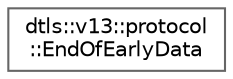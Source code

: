 digraph "Graphical Class Hierarchy"
{
 // LATEX_PDF_SIZE
  bgcolor="transparent";
  edge [fontname=Helvetica,fontsize=10,labelfontname=Helvetica,labelfontsize=10];
  node [fontname=Helvetica,fontsize=10,shape=box,height=0.2,width=0.4];
  rankdir="LR";
  Node0 [id="Node000000",label="dtls::v13::protocol\l::EndOfEarlyData",height=0.2,width=0.4,color="grey40", fillcolor="white", style="filled",URL="$classdtls_1_1v13_1_1protocol_1_1EndOfEarlyData.html",tooltip=" "];
}
